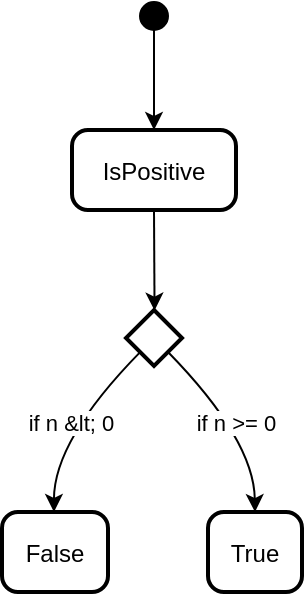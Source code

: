 <mxfile version="26.2.7">
  <diagram name="Página-1" id="pXENsgoKWad97og1F0wx">
    <mxGraphModel>
      <root>
        <mxCell id="0" />
        <mxCell id="1" parent="0" />
        <mxCell id="2" value="" style="rhombus;strokeWidth=2;whiteSpace=wrap;" vertex="1" parent="1">
          <mxGeometry x="81" y="162" width="28" height="28" as="geometry" />
        </mxCell>
        <mxCell id="3" value="" style="ellipse;fillColor=strokeColor;" vertex="1" parent="1">
          <mxGeometry x="88" y="8" width="14" height="14" as="geometry" />
        </mxCell>
        <mxCell id="4" value="IsPositive" style="rounded=1;arcSize=20;strokeWidth=2" vertex="1" parent="1">
          <mxGeometry x="54" y="72" width="82" height="40" as="geometry" />
        </mxCell>
        <mxCell id="5" value="False" style="rounded=1;arcSize=20;strokeWidth=2" vertex="1" parent="1">
          <mxGeometry x="19" y="263" width="53" height="40" as="geometry" />
        </mxCell>
        <mxCell id="6" value="True" style="rounded=1;arcSize=20;strokeWidth=2" vertex="1" parent="1">
          <mxGeometry x="122" y="263" width="47" height="40" as="geometry" />
        </mxCell>
        <mxCell id="7" value="" style="curved=1;startArrow=none;;exitX=0.52;exitY=1;entryX=0.5;entryY=0;" edge="1" parent="1" source="3" target="4">
          <mxGeometry relative="1" as="geometry">
            <Array as="points" />
          </mxGeometry>
        </mxCell>
        <mxCell id="8" value="" style="curved=1;startArrow=none;;exitX=0.5;exitY=1;entryX=0.51;entryY=0;" edge="1" parent="1" source="4" target="2">
          <mxGeometry relative="1" as="geometry">
            <Array as="points" />
          </mxGeometry>
        </mxCell>
        <mxCell id="9" value="if n &amp;lt; 0" style="curved=1;startArrow=none;;exitX=0.01;exitY=1;entryX=0.49;entryY=0;" edge="1" parent="1" source="2" target="5">
          <mxGeometry relative="1" as="geometry">
            <Array as="points">
              <mxPoint x="45" y="227" />
            </Array>
          </mxGeometry>
        </mxCell>
        <mxCell id="10" value="if n &gt;= 0" style="curved=1;startArrow=none;;exitX=1;exitY=1;entryX=0.5;entryY=0;" edge="1" parent="1" source="2" target="6">
          <mxGeometry relative="1" as="geometry">
            <Array as="points">
              <mxPoint x="145" y="227" />
            </Array>
          </mxGeometry>
        </mxCell>
      </root>
    </mxGraphModel>
  </diagram>
</mxfile>
